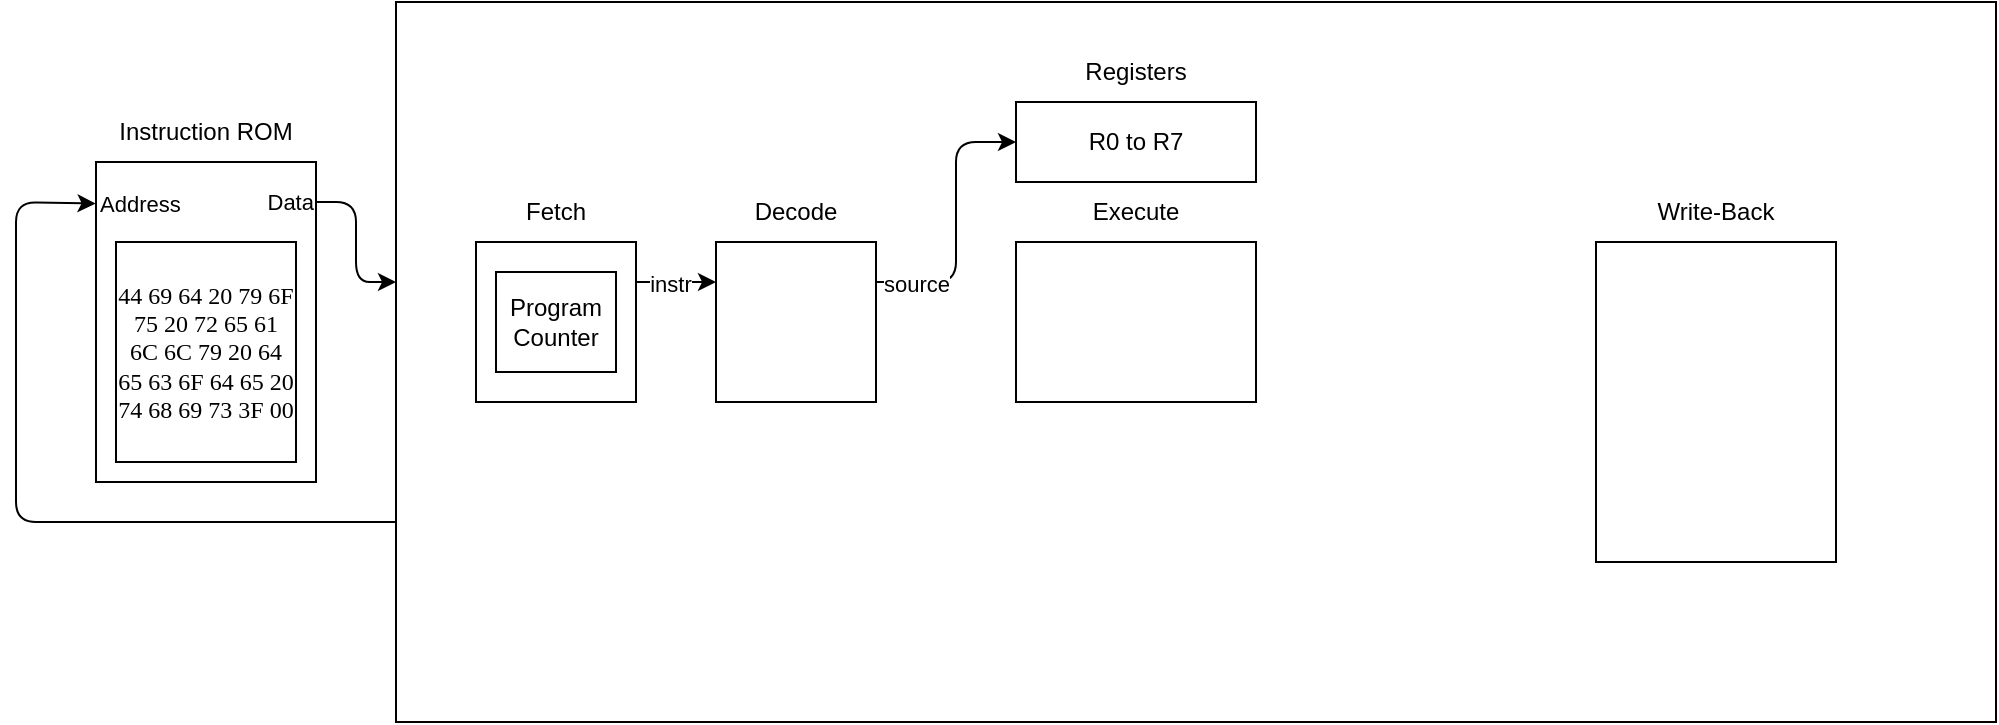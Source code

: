 <mxfile>
    <diagram id="-da3iQOHNTw7EfHpV2BC" name="Page-1">
        <mxGraphModel dx="1212" dy="817" grid="1" gridSize="10" guides="1" tooltips="1" connect="1" arrows="1" fold="1" page="1" pageScale="1" pageWidth="1169" pageHeight="827" background="#ffffff" math="0" shadow="0">
            <root>
                <mxCell id="0"/>
                <mxCell id="1" parent="0"/>
                <mxCell id="3" value="" style="rounded=0;whiteSpace=wrap;html=1;" vertex="1" parent="1">
                    <mxGeometry x="240" y="80" width="800" height="360" as="geometry"/>
                </mxCell>
                <mxCell id="6" value="" style="rounded=0;whiteSpace=wrap;html=1;labelPosition=center;verticalLabelPosition=top;align=center;verticalAlign=bottom;spacingLeft=0;spacingBottom=-33;" vertex="1" parent="1">
                    <mxGeometry x="90" y="160" width="110" height="160" as="geometry"/>
                </mxCell>
                <mxCell id="8" value="" style="rounded=0;whiteSpace=wrap;html=1;" vertex="1" parent="1">
                    <mxGeometry x="280" y="200" width="80" height="80" as="geometry"/>
                </mxCell>
                <mxCell id="10" value="" style="rounded=0;whiteSpace=wrap;html=1;" vertex="1" parent="1">
                    <mxGeometry x="550" y="200" width="120" height="80" as="geometry"/>
                </mxCell>
                <mxCell id="11" value="" style="rounded=0;whiteSpace=wrap;html=1;" vertex="1" parent="1">
                    <mxGeometry x="840" y="200" width="120" height="160" as="geometry"/>
                </mxCell>
                <mxCell id="12" value="Instruction ROM" style="text;html=1;align=center;verticalAlign=middle;whiteSpace=wrap;rounded=0;" vertex="1" parent="1">
                    <mxGeometry x="90" y="130" width="110" height="30" as="geometry"/>
                </mxCell>
                <mxCell id="14" value="" style="endArrow=classic;html=1;entryX=-0.002;entryY=0.13;entryDx=0;entryDy=0;entryPerimeter=0;" edge="1" parent="1" target="6">
                    <mxGeometry width="50" height="50" relative="1" as="geometry">
                        <mxPoint x="240" y="340" as="sourcePoint"/>
                        <mxPoint x="60" y="190" as="targetPoint"/>
                        <Array as="points">
                            <mxPoint x="50" y="340"/>
                            <mxPoint x="50" y="180"/>
                        </Array>
                    </mxGeometry>
                </mxCell>
                <mxCell id="15" value="Address" style="edgeLabel;html=1;align=left;verticalAlign=middle;resizable=0;points=[];labelPosition=right;verticalLabelPosition=middle;labelBackgroundColor=none;" vertex="1" connectable="0" parent="14">
                    <mxGeometry x="0.976" y="-1" relative="1" as="geometry">
                        <mxPoint x="5" y="-1" as="offset"/>
                    </mxGeometry>
                </mxCell>
                <mxCell id="17" value="&lt;font face=&quot;Lucida Console&quot;&gt;44 69 64 20 79 6F 75 20 72 65 61 6C 6C 79 20 64 65 63 6F 64 65 20 74 68 69 73 3F 00&lt;/font&gt;" style="rounded=0;whiteSpace=wrap;html=1;" vertex="1" parent="1">
                    <mxGeometry x="100" y="200" width="90" height="110" as="geometry"/>
                </mxCell>
                <mxCell id="18" value="" style="endArrow=classic;html=1;" edge="1" parent="1">
                    <mxGeometry width="50" height="50" relative="1" as="geometry">
                        <mxPoint x="200" y="180" as="sourcePoint"/>
                        <mxPoint x="240" y="220" as="targetPoint"/>
                        <Array as="points">
                            <mxPoint x="220" y="180"/>
                            <mxPoint x="220" y="220"/>
                        </Array>
                    </mxGeometry>
                </mxCell>
                <mxCell id="19" value="Data" style="edgeLabel;html=1;align=right;verticalAlign=middle;resizable=0;points=[];labelPosition=left;verticalLabelPosition=middle;labelBackgroundColor=none;" vertex="1" connectable="0" parent="18">
                    <mxGeometry x="-0.685" y="-2" relative="1" as="geometry">
                        <mxPoint x="-13" y="-2" as="offset"/>
                    </mxGeometry>
                </mxCell>
                <mxCell id="27" value="Fetch" style="text;html=1;align=center;verticalAlign=middle;whiteSpace=wrap;rounded=0;" vertex="1" parent="1">
                    <mxGeometry x="280" y="170" width="80" height="30" as="geometry"/>
                </mxCell>
                <mxCell id="28" value="" style="rounded=0;whiteSpace=wrap;html=1;" vertex="1" parent="1">
                    <mxGeometry x="400" y="200" width="80" height="80" as="geometry"/>
                </mxCell>
                <mxCell id="29" value="Decode" style="text;html=1;align=center;verticalAlign=middle;whiteSpace=wrap;rounded=0;" vertex="1" parent="1">
                    <mxGeometry x="400" y="170" width="80" height="30" as="geometry"/>
                </mxCell>
                <mxCell id="30" value="Execute" style="text;html=1;align=center;verticalAlign=middle;whiteSpace=wrap;rounded=0;" vertex="1" parent="1">
                    <mxGeometry x="550" y="170" width="120" height="30" as="geometry"/>
                </mxCell>
                <mxCell id="31" value="Write-Back" style="text;html=1;align=center;verticalAlign=middle;whiteSpace=wrap;rounded=0;" vertex="1" parent="1">
                    <mxGeometry x="840" y="170" width="120" height="30" as="geometry"/>
                </mxCell>
                <mxCell id="34" value="R0 to R7" style="rounded=0;whiteSpace=wrap;html=1;" vertex="1" parent="1">
                    <mxGeometry x="550" y="130" width="120" height="40" as="geometry"/>
                </mxCell>
                <mxCell id="35" value="Registers" style="text;html=1;align=center;verticalAlign=middle;whiteSpace=wrap;rounded=0;" vertex="1" parent="1">
                    <mxGeometry x="550" y="100" width="120" height="30" as="geometry"/>
                </mxCell>
                <mxCell id="40" value="" style="endArrow=classic;html=1;exitX=0;exitY=0.5;exitDx=0;exitDy=0;entryX=0;entryY=0.25;entryDx=0;entryDy=0;" edge="1" parent="1" target="28">
                    <mxGeometry width="50" height="50" relative="1" as="geometry">
                        <mxPoint x="360" y="220.0" as="sourcePoint"/>
                        <mxPoint x="390" y="220" as="targetPoint"/>
                    </mxGeometry>
                </mxCell>
                <mxCell id="42" value="instr" style="edgeLabel;html=1;align=center;verticalAlign=middle;resizable=0;points=[];" vertex="1" connectable="0" parent="40">
                    <mxGeometry x="-0.161" y="-1" relative="1" as="geometry">
                        <mxPoint as="offset"/>
                    </mxGeometry>
                </mxCell>
                <mxCell id="43" value="Program&lt;br&gt;Counter" style="rounded=0;whiteSpace=wrap;html=1;" vertex="1" parent="1">
                    <mxGeometry x="290" y="215" width="60" height="50" as="geometry"/>
                </mxCell>
                <mxCell id="44" value="" style="endArrow=classic;html=1;entryX=0;entryY=0.5;entryDx=0;entryDy=0;exitX=1;exitY=0.25;exitDx=0;exitDy=0;" edge="1" parent="1" source="28" target="34">
                    <mxGeometry width="50" height="50" relative="1" as="geometry">
                        <mxPoint x="490" y="250" as="sourcePoint"/>
                        <mxPoint x="540" y="200" as="targetPoint"/>
                        <Array as="points">
                            <mxPoint x="520" y="220"/>
                            <mxPoint x="520" y="150"/>
                        </Array>
                    </mxGeometry>
                </mxCell>
                <mxCell id="45" value="source" style="edgeLabel;html=1;align=center;verticalAlign=middle;resizable=0;points=[];" vertex="1" connectable="0" parent="44">
                    <mxGeometry x="-0.626" y="-1" relative="1" as="geometry">
                        <mxPoint x="-6" as="offset"/>
                    </mxGeometry>
                </mxCell>
            </root>
        </mxGraphModel>
    </diagram>
</mxfile>
